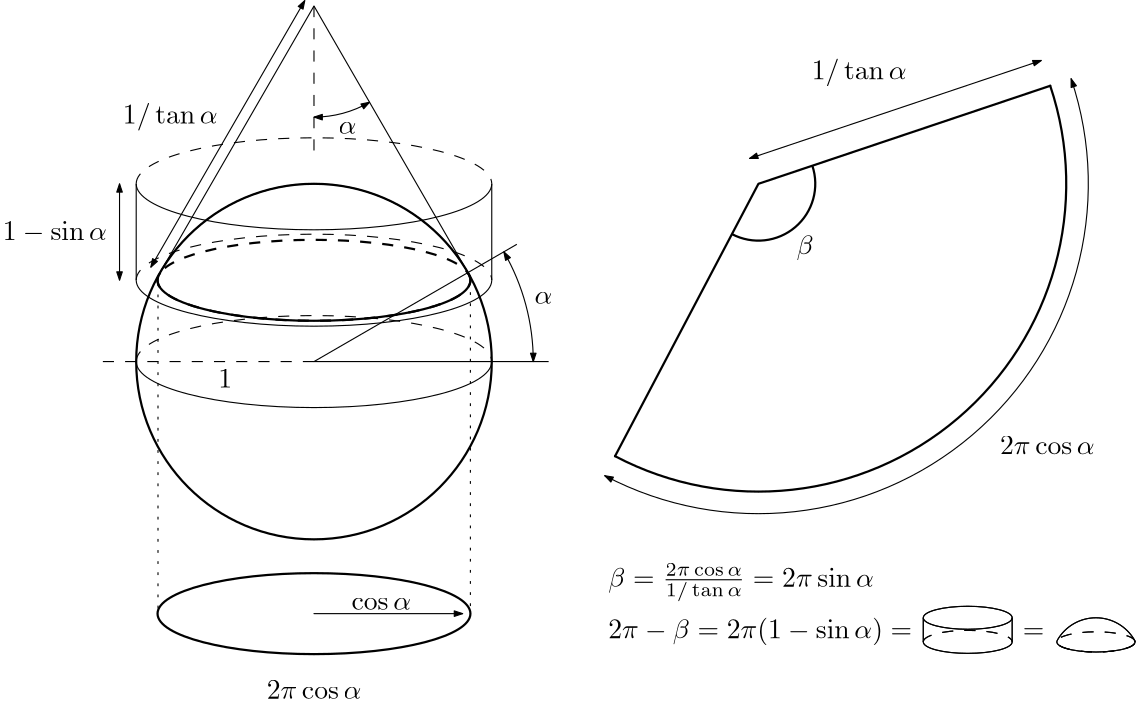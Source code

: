 <?xml version="1.0"?>
<!DOCTYPE ipe SYSTEM "ipe.dtd">
<ipe version="70218" creator="Ipe 7.2.23">
<info created="D:20210815190208" modified="D:20210815202922"/>
<ipestyle name="basic">
<symbol name="arrow/arc(spx)">
<path stroke="sym-stroke" fill="sym-stroke" pen="sym-pen">
0 0 m
-1 0.333 l
-1 -0.333 l
h
</path>
</symbol>
<symbol name="arrow/farc(spx)">
<path stroke="sym-stroke" fill="white" pen="sym-pen">
0 0 m
-1 0.333 l
-1 -0.333 l
h
</path>
</symbol>
<symbol name="arrow/ptarc(spx)">
<path stroke="sym-stroke" fill="sym-stroke" pen="sym-pen">
0 0 m
-1 0.333 l
-0.8 0 l
-1 -0.333 l
h
</path>
</symbol>
<symbol name="arrow/fptarc(spx)">
<path stroke="sym-stroke" fill="white" pen="sym-pen">
0 0 m
-1 0.333 l
-0.8 0 l
-1 -0.333 l
h
</path>
</symbol>
<symbol name="mark/circle(sx)" transformations="translations">
<path fill="sym-stroke">
0.6 0 0 0.6 0 0 e
0.4 0 0 0.4 0 0 e
</path>
</symbol>
<symbol name="mark/disk(sx)" transformations="translations">
<path fill="sym-stroke">
0.6 0 0 0.6 0 0 e
</path>
</symbol>
<symbol name="mark/fdisk(sfx)" transformations="translations">
<group>
<path fill="sym-fill">
0.5 0 0 0.5 0 0 e
</path>
<path fill="sym-stroke" fillrule="eofill">
0.6 0 0 0.6 0 0 e
0.4 0 0 0.4 0 0 e
</path>
</group>
</symbol>
<symbol name="mark/box(sx)" transformations="translations">
<path fill="sym-stroke" fillrule="eofill">
-0.6 -0.6 m
0.6 -0.6 l
0.6 0.6 l
-0.6 0.6 l
h
-0.4 -0.4 m
0.4 -0.4 l
0.4 0.4 l
-0.4 0.4 l
h
</path>
</symbol>
<symbol name="mark/square(sx)" transformations="translations">
<path fill="sym-stroke">
-0.6 -0.6 m
0.6 -0.6 l
0.6 0.6 l
-0.6 0.6 l
h
</path>
</symbol>
<symbol name="mark/fsquare(sfx)" transformations="translations">
<group>
<path fill="sym-fill">
-0.5 -0.5 m
0.5 -0.5 l
0.5 0.5 l
-0.5 0.5 l
h
</path>
<path fill="sym-stroke" fillrule="eofill">
-0.6 -0.6 m
0.6 -0.6 l
0.6 0.6 l
-0.6 0.6 l
h
-0.4 -0.4 m
0.4 -0.4 l
0.4 0.4 l
-0.4 0.4 l
h
</path>
</group>
</symbol>
<symbol name="mark/cross(sx)" transformations="translations">
<group>
<path fill="sym-stroke">
-0.43 -0.57 m
0.57 0.43 l
0.43 0.57 l
-0.57 -0.43 l
h
</path>
<path fill="sym-stroke">
-0.43 0.57 m
0.57 -0.43 l
0.43 -0.57 l
-0.57 0.43 l
h
</path>
</group>
</symbol>
<symbol name="arrow/fnormal(spx)">
<path stroke="sym-stroke" fill="white" pen="sym-pen">
0 0 m
-1 0.333 l
-1 -0.333 l
h
</path>
</symbol>
<symbol name="arrow/pointed(spx)">
<path stroke="sym-stroke" fill="sym-stroke" pen="sym-pen">
0 0 m
-1 0.333 l
-0.8 0 l
-1 -0.333 l
h
</path>
</symbol>
<symbol name="arrow/fpointed(spx)">
<path stroke="sym-stroke" fill="white" pen="sym-pen">
0 0 m
-1 0.333 l
-0.8 0 l
-1 -0.333 l
h
</path>
</symbol>
<symbol name="arrow/linear(spx)">
<path stroke="sym-stroke" pen="sym-pen">
-1 0.333 m
0 0 l
-1 -0.333 l
</path>
</symbol>
<symbol name="arrow/fdouble(spx)">
<path stroke="sym-stroke" fill="white" pen="sym-pen">
0 0 m
-1 0.333 l
-1 -0.333 l
h
-1 0 m
-2 0.333 l
-2 -0.333 l
h
</path>
</symbol>
<symbol name="arrow/double(spx)">
<path stroke="sym-stroke" fill="sym-stroke" pen="sym-pen">
0 0 m
-1 0.333 l
-1 -0.333 l
h
-1 0 m
-2 0.333 l
-2 -0.333 l
h
</path>
</symbol>
<symbol name="arrow/mid-normal(spx)">
<path stroke="sym-stroke" fill="sym-stroke" pen="sym-pen">
0.5 0 m
-0.5 0.333 l
-0.5 -0.333 l
h
</path>
</symbol>
<symbol name="arrow/mid-fnormal(spx)">
<path stroke="sym-stroke" fill="white" pen="sym-pen">
0.5 0 m
-0.5 0.333 l
-0.5 -0.333 l
h
</path>
</symbol>
<symbol name="arrow/mid-pointed(spx)">
<path stroke="sym-stroke" fill="sym-stroke" pen="sym-pen">
0.5 0 m
-0.5 0.333 l
-0.3 0 l
-0.5 -0.333 l
h
</path>
</symbol>
<symbol name="arrow/mid-fpointed(spx)">
<path stroke="sym-stroke" fill="white" pen="sym-pen">
0.5 0 m
-0.5 0.333 l
-0.3 0 l
-0.5 -0.333 l
h
</path>
</symbol>
<symbol name="arrow/mid-double(spx)">
<path stroke="sym-stroke" fill="sym-stroke" pen="sym-pen">
1 0 m
0 0.333 l
0 -0.333 l
h
0 0 m
-1 0.333 l
-1 -0.333 l
h
</path>
</symbol>
<symbol name="arrow/mid-fdouble(spx)">
<path stroke="sym-stroke" fill="white" pen="sym-pen">
1 0 m
0 0.333 l
0 -0.333 l
h
0 0 m
-1 0.333 l
-1 -0.333 l
h
</path>
</symbol>
<anglesize name="22.5 deg" value="22.5"/>
<anglesize name="30 deg" value="30"/>
<anglesize name="45 deg" value="45"/>
<anglesize name="60 deg" value="60"/>
<anglesize name="90 deg" value="90"/>
<arrowsize name="large" value="10"/>
<arrowsize name="small" value="5"/>
<arrowsize name="tiny" value="3"/>
<color name="blue" value="0 0 1"/>
<color name="brown" value="0.647 0.165 0.165"/>
<color name="darkblue" value="0 0 0.545"/>
<color name="darkcyan" value="0 0.545 0.545"/>
<color name="darkgray" value="0.663"/>
<color name="darkgreen" value="0 0.392 0"/>
<color name="darkmagenta" value="0.545 0 0.545"/>
<color name="darkorange" value="1 0.549 0"/>
<color name="darkred" value="0.545 0 0"/>
<color name="gold" value="1 0.843 0"/>
<color name="gray" value="0.745"/>
<color name="green" value="0 1 0"/>
<color name="lightblue" value="0.678 0.847 0.902"/>
<color name="lightcyan" value="0.878 1 1"/>
<color name="lightgray" value="0.827"/>
<color name="lightgreen" value="0.565 0.933 0.565"/>
<color name="lightyellow" value="1 1 0.878"/>
<color name="navy" value="0 0 0.502"/>
<color name="orange" value="1 0.647 0"/>
<color name="pink" value="1 0.753 0.796"/>
<color name="purple" value="0.627 0.125 0.941"/>
<color name="red" value="1 0 0"/>
<color name="seagreen" value="0.18 0.545 0.341"/>
<color name="turquoise" value="0.251 0.878 0.816"/>
<color name="violet" value="0.933 0.51 0.933"/>
<color name="yellow" value="1 1 0"/>
<dashstyle name="dash dot dotted" value="[4 2 1 2 1 2] 0"/>
<dashstyle name="dash dotted" value="[4 2 1 2] 0"/>
<dashstyle name="dashed" value="[4] 0"/>
<dashstyle name="dotted" value="[1 3] 0"/>
<gridsize name="10 pts (~3.5 mm)" value="10"/>
<gridsize name="14 pts (~5 mm)" value="14"/>
<gridsize name="16 pts (~6 mm)" value="16"/>
<gridsize name="20 pts (~7 mm)" value="20"/>
<gridsize name="28 pts (~10 mm)" value="28"/>
<gridsize name="32 pts (~12 mm)" value="32"/>
<gridsize name="4 pts" value="4"/>
<gridsize name="56 pts (~20 mm)" value="56"/>
<gridsize name="8 pts (~3 mm)" value="8"/>
<opacity name="10%" value="0.1"/>
<opacity name="30%" value="0.3"/>
<opacity name="50%" value="0.5"/>
<opacity name="75%" value="0.75"/>
<pen name="fat" value="1.2"/>
<pen name="heavier" value="0.8"/>
<pen name="ultrafat" value="2"/>
<symbolsize name="large" value="5"/>
<symbolsize name="small" value="2"/>
<symbolsize name="tiny" value="1.1"/>
<textsize name="Huge" value="\Huge"/>
<textsize name="LARGE" value="\LARGE"/>
<textsize name="Large" value="\Large"/>
<textsize name="footnote" value="\footnotesize"/>
<textsize name="huge" value="\huge"/>
<textsize name="large" value="\large"/>
<textsize name="small" value="\small"/>
<textsize name="tiny" value="\tiny"/>
<textstyle name="center" begin="\begin{center}" end="\end{center}"/>
<textstyle name="item" begin="\begin{itemize}\item{}" end="\end{itemize}"/>
<textstyle name="itemize" begin="\begin{itemize}" end="\end{itemize}"/>
<tiling name="falling" angle="-60" step="4" width="1"/>
<tiling name="rising" angle="30" step="4" width="1"/>
</ipestyle>
<page>
<layer name="alpha"/>
<view layers="alpha" active="alpha"/>
<path layer="alpha" stroke="black" pen="heavier">
64 0 0 64 192 576 e
</path>
<path stroke="black">
136.574 608 m
192 704 l
247.426 608 l
</path>
<path matrix="0.879984 0 0 0.227756 23.0432 474.067" stroke="black" dash="dashed" pen="heavier" opacity="50%" stroke-opacity="opaque">
64 0 0 64 192 576 e
</path>
<path matrix="1 0 0 0.258819 0.00003757 426.92" stroke="black">
128 576 m
64 0 0 64 192 576 256 576 a
</path>
<path matrix="1.005 0 0 0.260113 -0.96 485.279" stroke="black" pen="heavier">
136.956 471.76 m
56.0387 0 0 56.0387 192 461.246 247.047 471.743 a
</path>
<path matrix="1.32 0 0 1.32 -61.44 -184.32" stroke="black">
247.322 607.985 m
192 576 l
256 576 l
</path>
<path matrix="1.155 0 0 1.155 -29.76 -89.28" stroke="black" arrow="normal/tiny" rarrow="normal/tiny">
260.352 576 m
68.352 0 0 68.352 192 576 251.174 610.212 a
</path>
<path stroke="black" dash="dashed">
192 576 m
115.2 576 l
</path>
<path matrix="1 0 0 -0.258819 0.00003757 725.08" stroke="black" dash="dashed">
128 576 m
64 0 0 64 192 576 256 576 a
</path>
<path stroke="black" dash="dashed">
192 704 m
192 648 l
</path>
<path stroke="black" arrow="normal/tiny" rarrow="normal/tiny">
192 664 m
40 0 0 40 192 704 212 669.359 a
</path>
<text matrix="1 0 0 1 6.6213 -3.59092" transformations="translations" pos="264.732 600.442" stroke="black" type="label" width="6.41" height="4.289" depth="0" valign="baseline">$\alpha$</text>
<text matrix="1 0 0 1 -63.8831 57.5873" transformations="translations" pos="264.732 600.442" stroke="black" type="label" width="6.41" height="4.289" depth="0" valign="baseline">$\alpha$</text>
<path matrix="1 0 0 1 -0.187377 -0.374754" stroke="black" arrow="normal/tiny" rarrow="normal/tiny">
133.453 610.341 m
188.879 706.341 l
</path>
<text matrix="1 0 0 1 -107.23 -33.7887" transformations="translations" pos="264.732 600.442" stroke="black" type="label" width="4.981" height="6.42" depth="0" valign="baseline">$1$</text>
<text matrix="1 0 0 1 -141.53 61.2341" transformations="translations" pos="264.732 600.442" stroke="black" type="label" width="34.084" height="7.473" depth="2.49" valign="baseline">$1/\tan{\alpha}$</text>
<path stroke="black" pen="heavier" opacity="50%" stroke-opacity="opaque">
56.3189 0 0 14.5764 192 485.255 e
</path>
<path matrix="0.95 0 0 0.95 9.6 24.2627" stroke="black" cap="1" arrow="normal/tiny">
192 485.255 m
248.319 485.255 l
</path>
<text matrix="1 0 0 1 -59.2298 -113.789" transformations="translations" pos="264.732 600.442" stroke="black" type="label" width="21.409" height="4.289" depth="0" valign="baseline">$\cos{\alpha}$</text>
<text matrix="1 0 0 1 -89.7753 -145.789" transformations="translations" pos="264.732 600.442" stroke="black" type="label" width="34.087" height="6.42" depth="0" valign="baseline">$2\pi\cos{\alpha}$</text>
<path matrix="0.85 0 0 0.85 80 96" stroke="black" cap="1" arrow="normal/tiny" rarrow="normal/tiny">
254.919 516.369 m
139.714 0 0 139.714 320 640 452.44 684.492 a
</path>
<path matrix="1 0 0 1 24 -16" stroke="black" pen="heavier" cap="1">
276.382 557.944 m
328 656 l
433.043 691.288 l
</path>
<path matrix="1 0 0 1 24 -16" stroke="black" pen="heavier" cap="1">
276.382 557.944 m
110.812 0 0 110.812 328 656 433.043 691.288 a
</path>
<text matrix="1 0 0 1 106.47 77.2341" transformations="translations" pos="264.732 600.442" stroke="black" type="label" width="34.084" height="7.473" depth="2.49" valign="baseline">$1/\tan{\alpha}$</text>
<text matrix="1 0 0 1 174.225 -57.7887" transformations="translations" pos="264.732 600.442" stroke="black" type="label" width="34.087" height="6.42" depth="0" valign="baseline">$2\pi\cos{\alpha}$</text>
<path stroke="black" pen="heavier">
342.466 621.889 m
20.4672 0 0 20.4672 352 640 371.402 646.518 a
</path>
<text matrix="1 0 0 1 33.2167 -105.474" transformations="translations" pos="264.732 600.442" stroke="black" type="label" width="95.55" height="8.416" depth="5.18" valign="baseline">$\beta = \frac{2\pi\cos{\alpha}}{1/\tan{\alpha}} = 2\pi\sin{\alpha}$</text>
<text matrix="1 0 0 1 100.99 14.226" transformations="translations" pos="264.732 600.442" stroke="black" type="label" width="6.161" height="6.926" depth="1.93" valign="baseline">$\beta$</text>
<path matrix="1 0 0 1 -3.20645 9.11567" stroke="black" arrow="normal/tiny" rarrow="normal/tiny">
352 640 m
457.043 675.288 l
</path>
<path matrix="1 0 0 0.258819 0.00003757 456.22" stroke="black">
128 576 m
64 0 0 64 192 576 256 576 a
</path>
<path matrix="1 0 0 -0.258819 0.00003757 754.38" stroke="black" dash="dashed">
128 576 m
64 0 0 64 192 576 256 576 a
</path>
<path matrix="1 0 0 0.258819 0.00003757 490.92" stroke="black">
128 576 m
64 0 0 64 192 576 256 576 a
</path>
<path matrix="1 0 0 -0.258819 0.00003757 789.08" stroke="black" dash="dashed">
128 576 m
64 0 0 64 192 576 256 576 a
</path>
<path stroke="black">
128 640 m
128 605.3 l
</path>
<path stroke="black">
256 640 m
256 605.3 l
</path>
<path matrix="1 0 0 1 -6 0" stroke="black" arrow="normal/tiny" rarrow="normal/tiny">
128 640 m
128 605.3 l
</path>
<text matrix="1 0 0 1 -184.765 19.2963" transformations="translations" pos="264.732 600.442" stroke="black" type="label" width="37.46" height="6.654" depth="0.83" valign="baseline">$1 - \sin{\alpha}$</text>
<text matrix="1 0 0 1 33.2167 -124.034" transformations="translations" pos="264.732 600.442" stroke="black" type="label" width="156.981" height="7.473" depth="2.49" valign="baseline">$2\pi - \beta = 2\pi(1 - \sin{\alpha}) = \qquad\qquad = $</text>
<path matrix="1 0 0 1 56.3091 14.304" stroke="black" dash="dotted">
192 590.678 m
192 470.678 l
</path>
<path matrix="1 0 0 1 -56.1551 13.4652" stroke="black" dash="dotted">
192 590.678 m
192 470.678 l
</path>
<path stroke="black">
247.426 608 m
64 0 0 64 192 576 136.574 608 a
</path>
<path matrix="0.219996 0 0 0.0569391 431.268 442.283" stroke="black" dash="dashed" opacity="50%" stroke-opacity="opaque">
64 0 0 64 192 576 e
</path>
<path matrix="0.25 0 0 -0.0647048 379.347 512.361" stroke="black" dash="dashed">
128 576 m
64 0 0 64 192 576 256 576 a
</path>
<path matrix="0.25 0 0 0.0647048 379.347 446.497" stroke="black">
128 576 m
64 0 0 64 192 576 256 576 a
</path>
<path matrix="0.25 0 0 0.0647048 379.347 437.822" stroke="black">
128 576 m
64 0 0 64 192 576 256 576 a
128 710.071 m
64 0 0 -64 192 710.071 256 710.071 a
128 710.071 m
128 576 l
256 710.071 m
256 576 l
</path>
<path matrix="0.25125 0 0 0.0650283 425.267 445.086" stroke="black">
136.956 471.76 m
56.0387 0 0 56.0387 192 461.246 247.047 471.743 a
247.15 471.799 m
63.6816 0 0 246.047 192 348.776 136.85 471.799 a
</path>
<path matrix="0.219996 0 0 0.0569391 431.268 442.283" stroke="black" dash="dashed" opacity="50%" stroke-opacity="opaque">
64 0 0 64 192 576 e
</path>
<path matrix="0.25 0 0 -0.0647048 379.347 512.361" stroke="black" dash="dashed">
128 576 m
64 0 0 64 192 576 256 576 a
</path>
<path matrix="0.25 0 0 0.0647048 379.347 446.497" stroke="black">
128 576 m
64 0 0 64 192 576 256 576 a
</path>
<path matrix="0.25 0 0 0.0647048 379.347 437.822" stroke="black">
128 576 m
64 0 0 64 192 576 256 576 a
128 710.071 m
64 0 0 -64 192 710.071 256 710.071 a
128 710.071 m
128 576 l
256 710.071 m
256 576 l
</path>
<path matrix="0.25125 0 0 0.0650283 425.267 445.086" stroke="black">
136.956 471.76 m
56.0387 0 0 56.0387 192 461.246 247.047 471.743 a
247.15 471.799 m
63.6816 0 0 246.047 192 348.776 136.85 471.799 a
</path>
</page>
</ipe>
